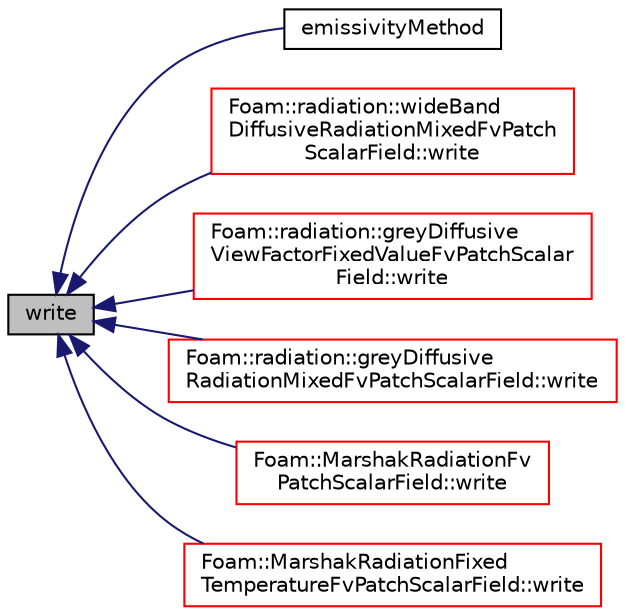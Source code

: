 digraph "write"
{
  bgcolor="transparent";
  edge [fontname="Helvetica",fontsize="10",labelfontname="Helvetica",labelfontsize="10"];
  node [fontname="Helvetica",fontsize="10",shape=record];
  rankdir="LR";
  Node1 [label="write",height=0.2,width=0.4,color="black", fillcolor="grey75", style="filled", fontcolor="black"];
  Node1 -> Node2 [dir="back",color="midnightblue",fontsize="10",style="solid",fontname="Helvetica"];
  Node2 [label="emissivityMethod",height=0.2,width=0.4,color="black",URL="$a02060.html#a28de9aef96253d8d8cceee3619aef9bf",tooltip="Method to obtain emissivity. "];
  Node1 -> Node3 [dir="back",color="midnightblue",fontsize="10",style="solid",fontname="Helvetica"];
  Node3 [label="Foam::radiation::wideBand\lDiffusiveRadiationMixedFvPatch\lScalarField::write",height=0.2,width=0.4,color="red",URL="$a02872.html#a0941061ad5a26be83b4107d05750ace6",tooltip="Write. "];
  Node1 -> Node4 [dir="back",color="midnightblue",fontsize="10",style="solid",fontname="Helvetica"];
  Node4 [label="Foam::radiation::greyDiffusive\lViewFactorFixedValueFvPatchScalar\lField::write",height=0.2,width=0.4,color="red",URL="$a00955.html#a0941061ad5a26be83b4107d05750ace6",tooltip="Write. "];
  Node1 -> Node5 [dir="back",color="midnightblue",fontsize="10",style="solid",fontname="Helvetica"];
  Node5 [label="Foam::radiation::greyDiffusive\lRadiationMixedFvPatchScalarField::write",height=0.2,width=0.4,color="red",URL="$a00954.html#a0941061ad5a26be83b4107d05750ace6",tooltip="Write. "];
  Node1 -> Node6 [dir="back",color="midnightblue",fontsize="10",style="solid",fontname="Helvetica"];
  Node6 [label="Foam::MarshakRadiationFv\lPatchScalarField::write",height=0.2,width=0.4,color="red",URL="$a01435.html#a0941061ad5a26be83b4107d05750ace6",tooltip="Write. "];
  Node1 -> Node7 [dir="back",color="midnightblue",fontsize="10",style="solid",fontname="Helvetica"];
  Node7 [label="Foam::MarshakRadiationFixed\lTemperatureFvPatchScalarField::write",height=0.2,width=0.4,color="red",URL="$a01434.html#a0941061ad5a26be83b4107d05750ace6",tooltip="Write. "];
}
